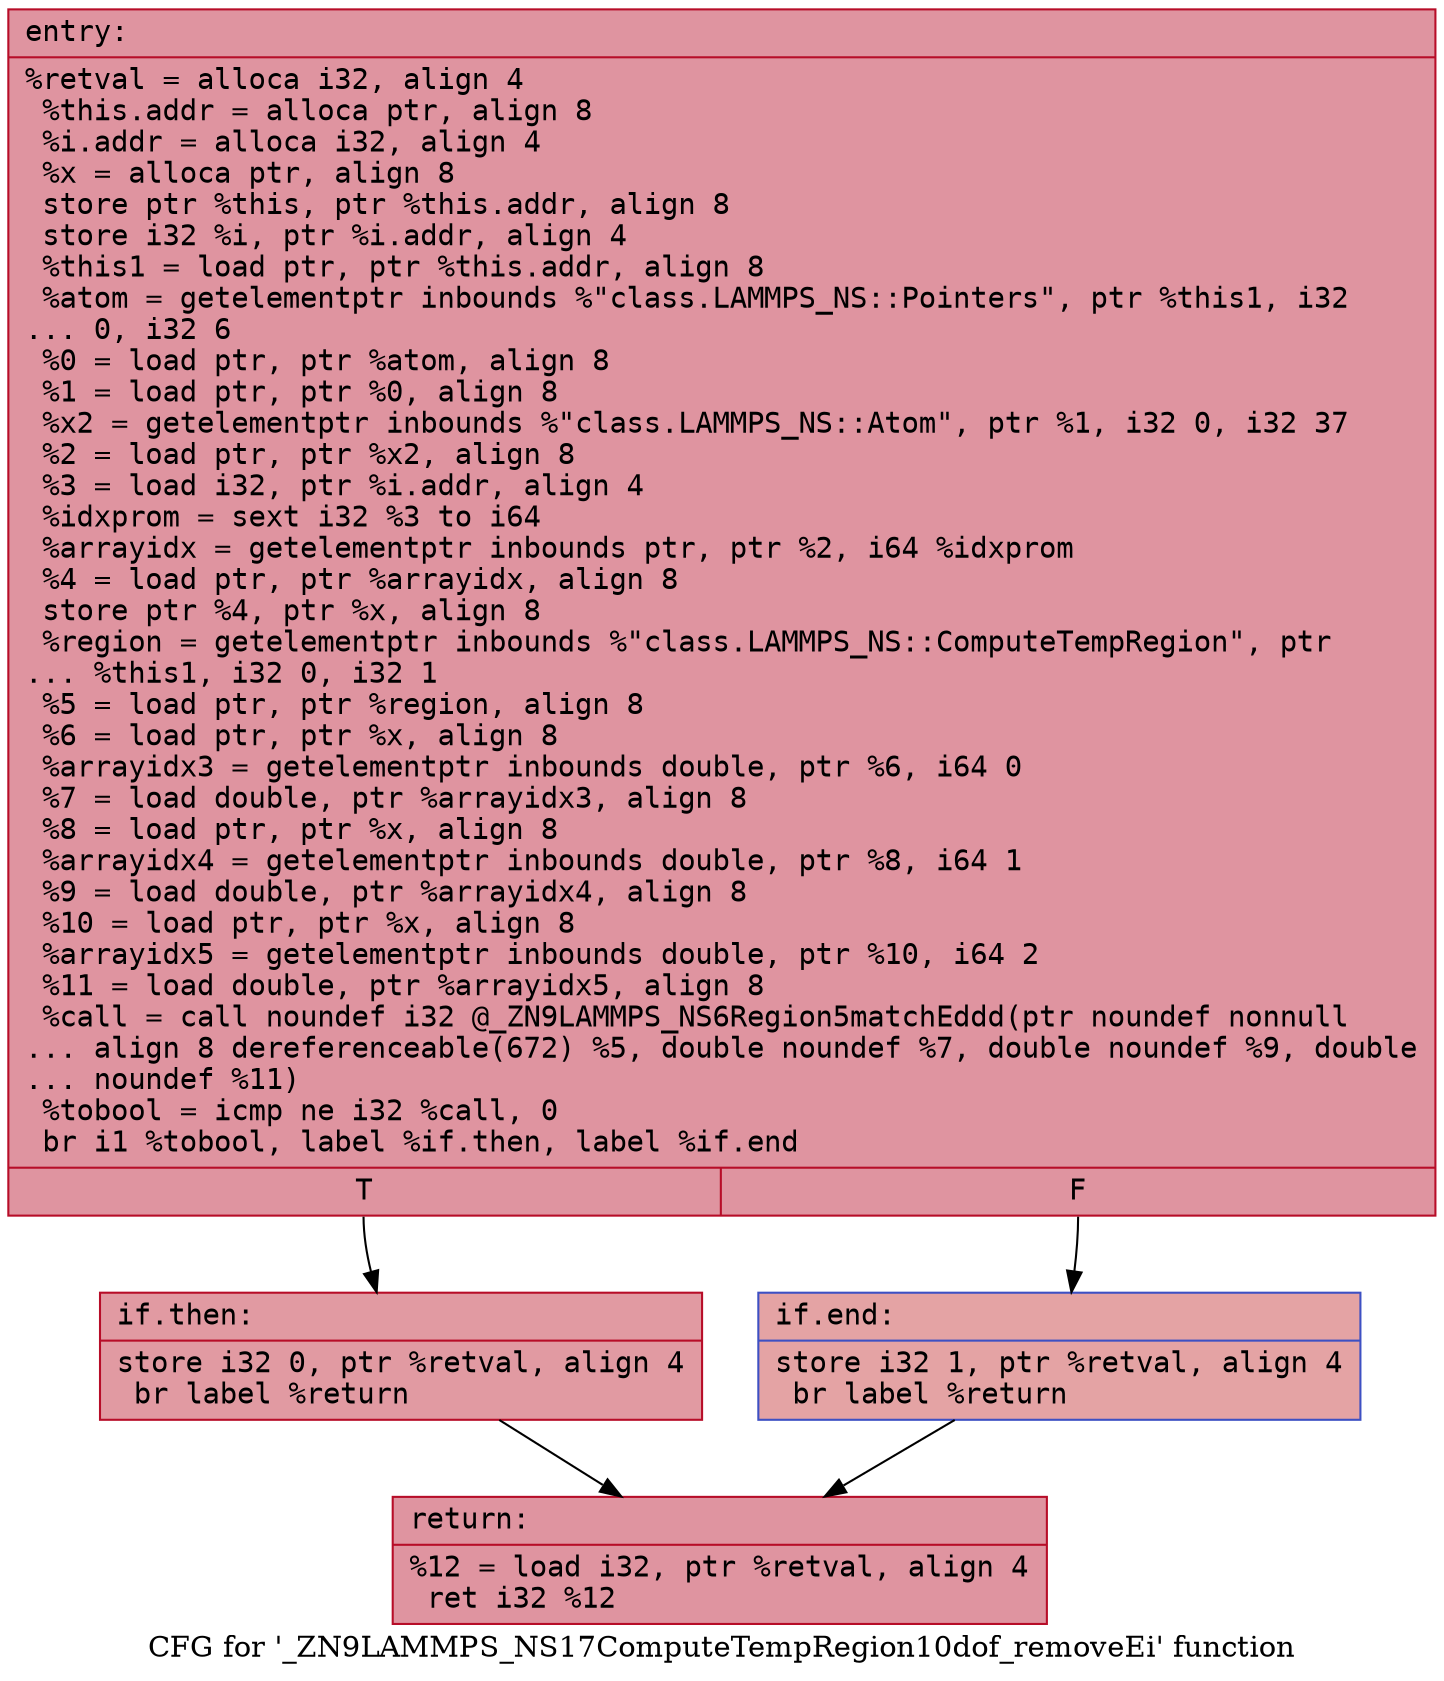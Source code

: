 digraph "CFG for '_ZN9LAMMPS_NS17ComputeTempRegion10dof_removeEi' function" {
	label="CFG for '_ZN9LAMMPS_NS17ComputeTempRegion10dof_removeEi' function";

	Node0x563e8ba24840 [shape=record,color="#b70d28ff", style=filled, fillcolor="#b70d2870" fontname="Courier",label="{entry:\l|  %retval = alloca i32, align 4\l  %this.addr = alloca ptr, align 8\l  %i.addr = alloca i32, align 4\l  %x = alloca ptr, align 8\l  store ptr %this, ptr %this.addr, align 8\l  store i32 %i, ptr %i.addr, align 4\l  %this1 = load ptr, ptr %this.addr, align 8\l  %atom = getelementptr inbounds %\"class.LAMMPS_NS::Pointers\", ptr %this1, i32\l... 0, i32 6\l  %0 = load ptr, ptr %atom, align 8\l  %1 = load ptr, ptr %0, align 8\l  %x2 = getelementptr inbounds %\"class.LAMMPS_NS::Atom\", ptr %1, i32 0, i32 37\l  %2 = load ptr, ptr %x2, align 8\l  %3 = load i32, ptr %i.addr, align 4\l  %idxprom = sext i32 %3 to i64\l  %arrayidx = getelementptr inbounds ptr, ptr %2, i64 %idxprom\l  %4 = load ptr, ptr %arrayidx, align 8\l  store ptr %4, ptr %x, align 8\l  %region = getelementptr inbounds %\"class.LAMMPS_NS::ComputeTempRegion\", ptr\l... %this1, i32 0, i32 1\l  %5 = load ptr, ptr %region, align 8\l  %6 = load ptr, ptr %x, align 8\l  %arrayidx3 = getelementptr inbounds double, ptr %6, i64 0\l  %7 = load double, ptr %arrayidx3, align 8\l  %8 = load ptr, ptr %x, align 8\l  %arrayidx4 = getelementptr inbounds double, ptr %8, i64 1\l  %9 = load double, ptr %arrayidx4, align 8\l  %10 = load ptr, ptr %x, align 8\l  %arrayidx5 = getelementptr inbounds double, ptr %10, i64 2\l  %11 = load double, ptr %arrayidx5, align 8\l  %call = call noundef i32 @_ZN9LAMMPS_NS6Region5matchEddd(ptr noundef nonnull\l... align 8 dereferenceable(672) %5, double noundef %7, double noundef %9, double\l... noundef %11)\l  %tobool = icmp ne i32 %call, 0\l  br i1 %tobool, label %if.then, label %if.end\l|{<s0>T|<s1>F}}"];
	Node0x563e8ba24840:s0 -> Node0x563e8ba260f0[tooltip="entry -> if.then\nProbability 62.50%" ];
	Node0x563e8ba24840:s1 -> Node0x563e8ba26160[tooltip="entry -> if.end\nProbability 37.50%" ];
	Node0x563e8ba260f0 [shape=record,color="#b70d28ff", style=filled, fillcolor="#bb1b2c70" fontname="Courier",label="{if.then:\l|  store i32 0, ptr %retval, align 4\l  br label %return\l}"];
	Node0x563e8ba260f0 -> Node0x563e8ba26320[tooltip="if.then -> return\nProbability 100.00%" ];
	Node0x563e8ba26160 [shape=record,color="#3d50c3ff", style=filled, fillcolor="#c32e3170" fontname="Courier",label="{if.end:\l|  store i32 1, ptr %retval, align 4\l  br label %return\l}"];
	Node0x563e8ba26160 -> Node0x563e8ba26320[tooltip="if.end -> return\nProbability 100.00%" ];
	Node0x563e8ba26320 [shape=record,color="#b70d28ff", style=filled, fillcolor="#b70d2870" fontname="Courier",label="{return:\l|  %12 = load i32, ptr %retval, align 4\l  ret i32 %12\l}"];
}
